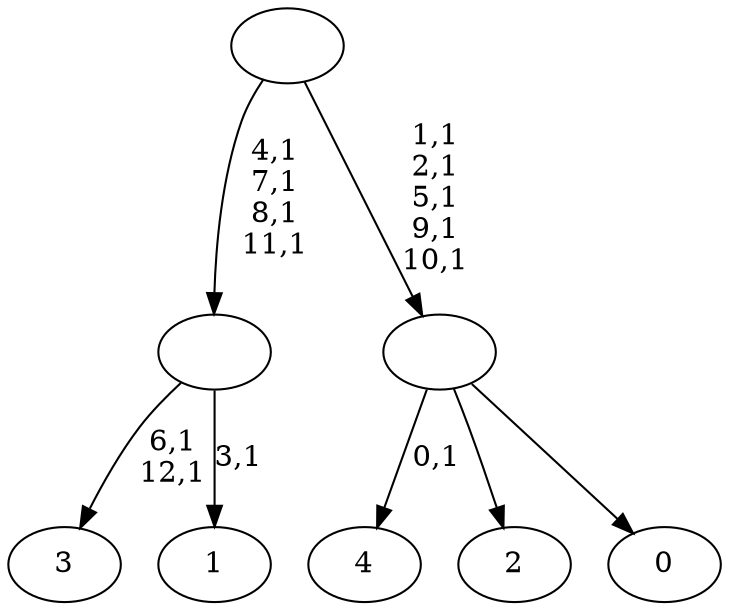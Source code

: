 digraph T {
	18 [label="4"]
	16 [label="3"]
	13 [label="2"]
	12 [label="1"]
	10 [label=""]
	6 [label="0"]
	5 [label=""]
	0 [label=""]
	10 -> 12 [label="3,1"]
	10 -> 16 [label="6,1\n12,1"]
	5 -> 18 [label="0,1"]
	5 -> 13 [label=""]
	5 -> 6 [label=""]
	0 -> 5 [label="1,1\n2,1\n5,1\n9,1\n10,1"]
	0 -> 10 [label="4,1\n7,1\n8,1\n11,1"]
}
